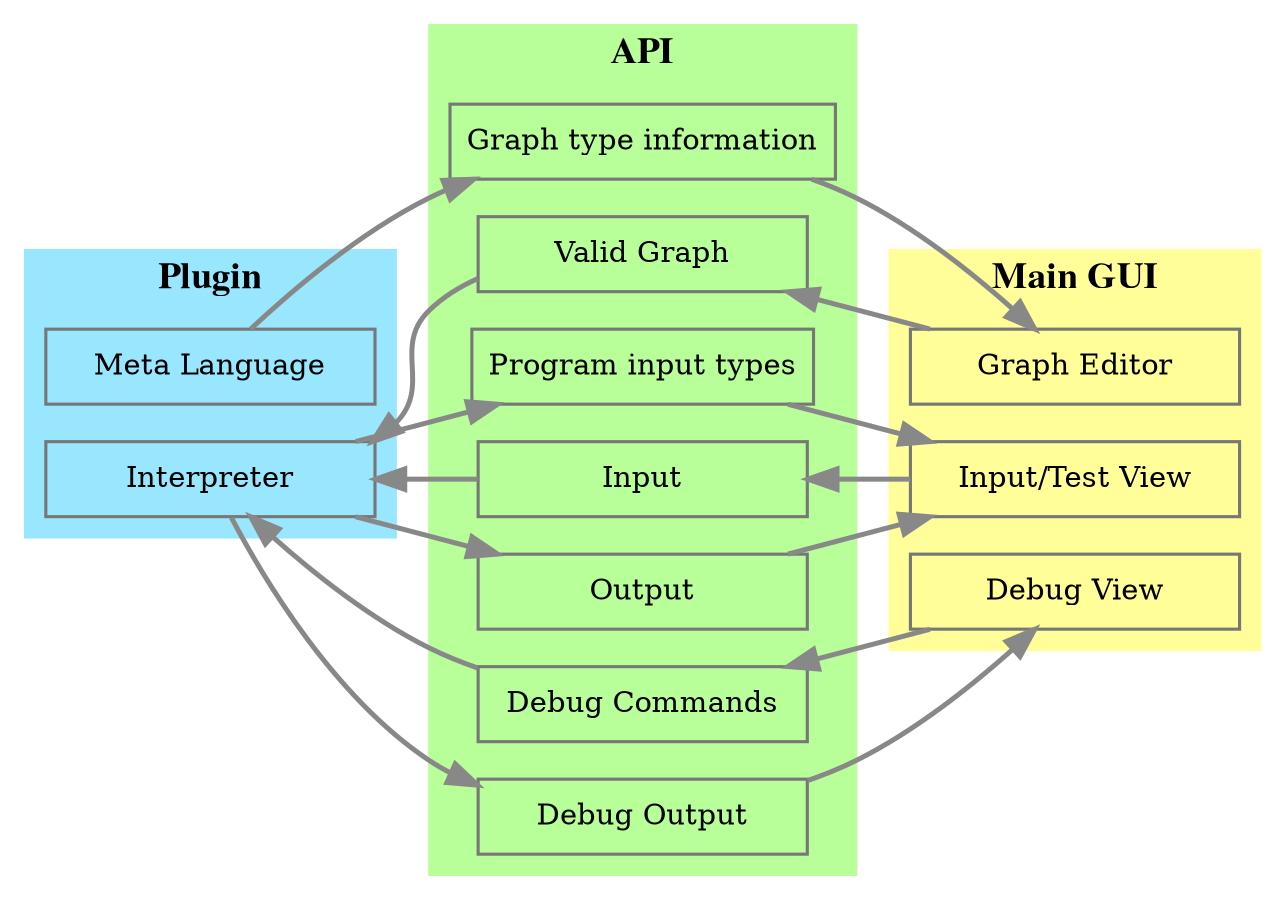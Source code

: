 digraph G {
	// global graph settings
	margin="0"; rankdir="LR"; splines=spline; node [shape="rect"];
	edge [color="#888888", style=solid, arrowsize=1.4, penwidth=2.4];
	node [style="solid", color="#777777", width=2.2; penwidth=1.5];

	subgraph sections {
		margin="10"; rankdir="TB"; fontname="times bold"; fontsize="18"; style=filled; 
		subgraph cluster_0 {
			color="#fffe99";
			label = "Main GUI";

			"Graph Editor";
			"Input View" [label="Input/Test View"];
			"Debug View";
		}

		subgraph cluster_1 {
			label = "API"; 
			color="#b8ff99";

			"Graph type information";
			"Valid Graph";
			"Program input types";
			"Input";
			"Output";
			"Debug Commands";
			"Debug Output";
		}

		subgraph cluster_2 {
			label = "Plugin";
			color="#99e6ff";

			"Meta Language";
			"Interpreter";
		}
	}

	"Meta Language" -> "Graph type information" -> "Graph Editor";
	"Graph Editor" -> "Valid Graph" -> "Interpreter";
	"Interpreter" -> "Program input types" -> "Input View";
	"Input View" -> Input -> Interpreter;
	Interpreter -> Output -> "Input View";
	"Debug View" -> "Debug Commands" -> Interpreter;
	Interpreter -> "Debug Output" -> "Debug View";
}